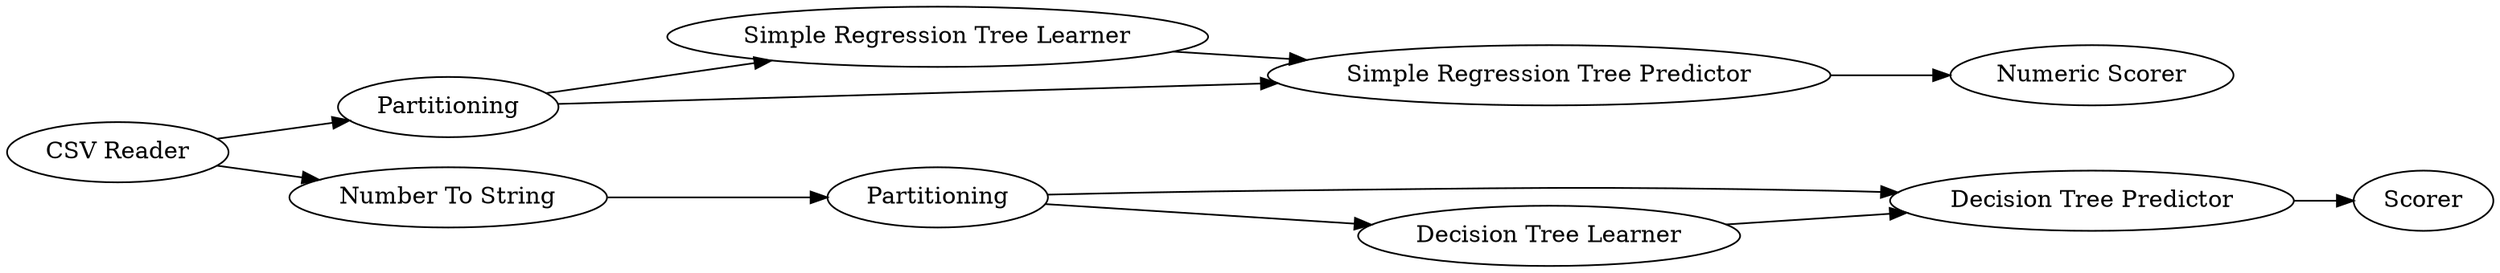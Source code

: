 digraph {
	1 -> 4
	4 -> 2
	4 -> 3
	12 -> 9
	8 -> 9
	9 -> 11
	3 -> 5
	1 -> 10
	12 -> 8
	2 -> 3
	10 -> 12
	5 [label="Numeric Scorer"]
	1 [label="CSV Reader"]
	9 [label="Decision Tree Predictor"]
	11 [label=Scorer]
	4 [label=Partitioning]
	8 [label="Decision Tree Learner"]
	12 [label=Partitioning]
	3 [label="Simple Regression Tree Predictor"]
	2 [label="Simple Regression Tree Learner"]
	10 [label="Number To String"]
	rankdir=LR
}
